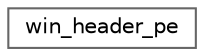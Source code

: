 digraph "Graphical Class Hierarchy"
{
 // LATEX_PDF_SIZE
  bgcolor="transparent";
  edge [fontname=Helvetica,fontsize=10,labelfontname=Helvetica,labelfontsize=10];
  node [fontname=Helvetica,fontsize=10,shape=box,height=0.2,width=0.4];
  rankdir="LR";
  Node0 [id="Node000000",label="win_header_pe",height=0.2,width=0.4,color="grey40", fillcolor="white", style="filled",URL="$struct_c_o_f_f_i_1_1win__header__pe.html",tooltip="PE32 Windows NT header."];
}
